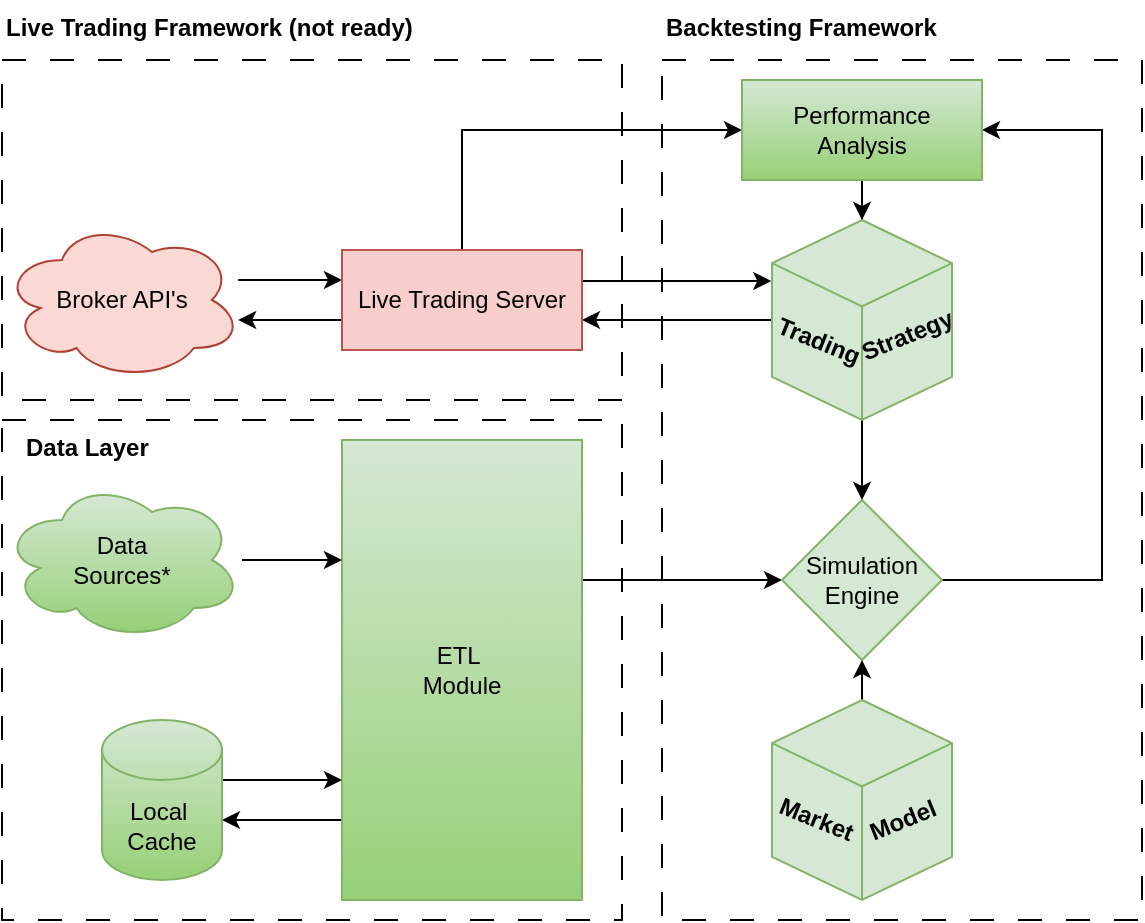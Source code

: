 <mxfile version="21.6.5" type="device">
  <diagram id="0I1qUdLQifCNKVEJpEYY" name="Page-1">
    <mxGraphModel dx="1292" dy="986" grid="1" gridSize="10" guides="1" tooltips="1" connect="1" arrows="1" fold="1" page="1" pageScale="1" pageWidth="850" pageHeight="1100" math="0" shadow="0">
      <root>
        <mxCell id="0" />
        <mxCell id="1" parent="0" />
        <mxCell id="I4oWijkFMOXWtixw3lyl-49" value="" style="rounded=0;whiteSpace=wrap;html=1;dashed=1;dashPattern=12 12;fillColor=none;" vertex="1" parent="1">
          <mxGeometry x="80" y="300" width="310" height="250" as="geometry" />
        </mxCell>
        <mxCell id="I4oWijkFMOXWtixw3lyl-10" value="" style="rounded=0;whiteSpace=wrap;html=1;dashed=1;dashPattern=12 12;fillColor=none;" vertex="1" parent="1">
          <mxGeometry x="410" y="120" width="240" height="430" as="geometry" />
        </mxCell>
        <mxCell id="I4oWijkFMOXWtixw3lyl-13" value="" style="edgeStyle=orthogonalEdgeStyle;rounded=0;orthogonalLoop=1;jettySize=auto;html=1;" edge="1" parent="1">
          <mxGeometry relative="1" as="geometry">
            <mxPoint x="250" y="500" as="sourcePoint" />
            <mxPoint x="190" y="500" as="targetPoint" />
            <Array as="points">
              <mxPoint x="230" y="500" />
              <mxPoint x="230" y="500" />
            </Array>
          </mxGeometry>
        </mxCell>
        <mxCell id="I4oWijkFMOXWtixw3lyl-26" value="" style="edgeStyle=orthogonalEdgeStyle;rounded=0;orthogonalLoop=1;jettySize=auto;html=1;" edge="1" parent="1" source="I4oWijkFMOXWtixw3lyl-3" target="I4oWijkFMOXWtixw3lyl-14">
          <mxGeometry relative="1" as="geometry">
            <Array as="points">
              <mxPoint x="390" y="380" />
              <mxPoint x="390" y="380" />
            </Array>
          </mxGeometry>
        </mxCell>
        <mxCell id="I4oWijkFMOXWtixw3lyl-3" value="ETL&amp;nbsp;&lt;br&gt;Module" style="rounded=0;whiteSpace=wrap;html=1;fillColor=#d5e8d4;strokeColor=#82b366;gradientColor=#97d077;" vertex="1" parent="1">
          <mxGeometry x="250" y="310" width="120" height="230" as="geometry" />
        </mxCell>
        <mxCell id="I4oWijkFMOXWtixw3lyl-6" value="" style="edgeStyle=orthogonalEdgeStyle;rounded=0;orthogonalLoop=1;jettySize=auto;html=1;" edge="1" parent="1" source="I4oWijkFMOXWtixw3lyl-4">
          <mxGeometry relative="1" as="geometry">
            <mxPoint x="250" y="370" as="targetPoint" />
            <Array as="points">
              <mxPoint x="250" y="370" />
            </Array>
          </mxGeometry>
        </mxCell>
        <mxCell id="I4oWijkFMOXWtixw3lyl-4" value="Data &lt;br&gt;Sources*" style="ellipse;shape=cloud;whiteSpace=wrap;html=1;fillColor=#d5e8d4;strokeColor=#82b366;gradientColor=#97d077;" vertex="1" parent="1">
          <mxGeometry x="80" y="330" width="120" height="80" as="geometry" />
        </mxCell>
        <mxCell id="I4oWijkFMOXWtixw3lyl-35" value="" style="edgeStyle=orthogonalEdgeStyle;rounded=0;orthogonalLoop=1;jettySize=auto;html=1;" edge="1" parent="1" source="I4oWijkFMOXWtixw3lyl-5" target="I4oWijkFMOXWtixw3lyl-34">
          <mxGeometry relative="1" as="geometry">
            <Array as="points">
              <mxPoint x="230" y="230" />
              <mxPoint x="230" y="230" />
            </Array>
          </mxGeometry>
        </mxCell>
        <mxCell id="I4oWijkFMOXWtixw3lyl-5" value="Broker API&#39;s" style="ellipse;shape=cloud;whiteSpace=wrap;html=1;fillColor=#fad9d5;strokeColor=#ae4132;" vertex="1" parent="1">
          <mxGeometry x="80" y="200" width="120" height="80" as="geometry" />
        </mxCell>
        <mxCell id="I4oWijkFMOXWtixw3lyl-39" value="" style="edgeStyle=orthogonalEdgeStyle;rounded=0;orthogonalLoop=1;jettySize=auto;html=1;" edge="1" parent="1">
          <mxGeometry relative="1" as="geometry">
            <mxPoint x="190" y="480" as="sourcePoint" />
            <mxPoint x="250" y="480" as="targetPoint" />
            <Array as="points">
              <mxPoint x="240" y="480" />
              <mxPoint x="240" y="480" />
            </Array>
          </mxGeometry>
        </mxCell>
        <mxCell id="I4oWijkFMOXWtixw3lyl-12" value="Local&amp;nbsp;&lt;br&gt;Cache" style="shape=cylinder3;whiteSpace=wrap;html=1;boundedLbl=1;backgroundOutline=1;size=15;fillColor=#d5e8d4;gradientColor=#97d077;strokeColor=#82b366;" vertex="1" parent="1">
          <mxGeometry x="130" y="450" width="60" height="80" as="geometry" />
        </mxCell>
        <mxCell id="I4oWijkFMOXWtixw3lyl-44" style="edgeStyle=orthogonalEdgeStyle;rounded=0;orthogonalLoop=1;jettySize=auto;html=1;exitX=1;exitY=0.5;exitDx=0;exitDy=0;entryX=1;entryY=0.5;entryDx=0;entryDy=0;" edge="1" parent="1" source="I4oWijkFMOXWtixw3lyl-14" target="I4oWijkFMOXWtixw3lyl-27">
          <mxGeometry relative="1" as="geometry">
            <Array as="points">
              <mxPoint x="630" y="380" />
              <mxPoint x="630" y="155" />
            </Array>
          </mxGeometry>
        </mxCell>
        <mxCell id="I4oWijkFMOXWtixw3lyl-14" value="Simulation Engine" style="rhombus;whiteSpace=wrap;html=1;fillColor=#d5e8d4;strokeColor=#82b366;" vertex="1" parent="1">
          <mxGeometry x="470" y="340" width="80" height="80" as="geometry" />
        </mxCell>
        <mxCell id="I4oWijkFMOXWtixw3lyl-24" style="edgeStyle=orthogonalEdgeStyle;rounded=0;orthogonalLoop=1;jettySize=auto;html=1;entryX=0.5;entryY=1;entryDx=0;entryDy=0;exitX=0.5;exitY=0;exitDx=0;exitDy=0;exitPerimeter=0;" edge="1" parent="1" source="I4oWijkFMOXWtixw3lyl-16" target="I4oWijkFMOXWtixw3lyl-14">
          <mxGeometry relative="1" as="geometry">
            <mxPoint x="480" y="450" as="sourcePoint" />
            <Array as="points" />
          </mxGeometry>
        </mxCell>
        <mxCell id="I4oWijkFMOXWtixw3lyl-25" style="edgeStyle=orthogonalEdgeStyle;rounded=0;orthogonalLoop=1;jettySize=auto;html=1;exitX=0.5;exitY=1;exitDx=0;exitDy=0;exitPerimeter=0;entryX=0.5;entryY=0;entryDx=0;entryDy=0;" edge="1" parent="1" source="I4oWijkFMOXWtixw3lyl-18" target="I4oWijkFMOXWtixw3lyl-14">
          <mxGeometry relative="1" as="geometry">
            <Array as="points">
              <mxPoint x="510" y="300" />
            </Array>
          </mxGeometry>
        </mxCell>
        <mxCell id="I4oWijkFMOXWtixw3lyl-38" value="" style="edgeStyle=orthogonalEdgeStyle;rounded=0;orthogonalLoop=1;jettySize=auto;html=1;" edge="1" parent="1" source="I4oWijkFMOXWtixw3lyl-18" target="I4oWijkFMOXWtixw3lyl-34">
          <mxGeometry relative="1" as="geometry">
            <Array as="points">
              <mxPoint x="380" y="250" />
              <mxPoint x="380" y="250" />
            </Array>
          </mxGeometry>
        </mxCell>
        <mxCell id="I4oWijkFMOXWtixw3lyl-36" value="" style="edgeStyle=orthogonalEdgeStyle;rounded=0;orthogonalLoop=1;jettySize=auto;html=1;" edge="1" parent="1" source="I4oWijkFMOXWtixw3lyl-34" target="I4oWijkFMOXWtixw3lyl-5">
          <mxGeometry relative="1" as="geometry">
            <Array as="points">
              <mxPoint x="230" y="250" />
              <mxPoint x="230" y="250" />
            </Array>
          </mxGeometry>
        </mxCell>
        <mxCell id="I4oWijkFMOXWtixw3lyl-37" value="" style="edgeStyle=orthogonalEdgeStyle;rounded=0;orthogonalLoop=1;jettySize=auto;html=1;entryX=-0.004;entryY=0.305;entryDx=0;entryDy=0;entryPerimeter=0;" edge="1" parent="1" source="I4oWijkFMOXWtixw3lyl-34" target="I4oWijkFMOXWtixw3lyl-18">
          <mxGeometry relative="1" as="geometry">
            <mxPoint x="445" y="230" as="targetPoint" />
            <Array as="points">
              <mxPoint x="418" y="231" />
            </Array>
          </mxGeometry>
        </mxCell>
        <mxCell id="I4oWijkFMOXWtixw3lyl-45" style="edgeStyle=orthogonalEdgeStyle;rounded=0;orthogonalLoop=1;jettySize=auto;html=1;entryX=0;entryY=0.5;entryDx=0;entryDy=0;exitX=0.5;exitY=0;exitDx=0;exitDy=0;" edge="1" parent="1" source="I4oWijkFMOXWtixw3lyl-34" target="I4oWijkFMOXWtixw3lyl-27">
          <mxGeometry relative="1" as="geometry">
            <Array as="points">
              <mxPoint x="310" y="155" />
            </Array>
          </mxGeometry>
        </mxCell>
        <mxCell id="I4oWijkFMOXWtixw3lyl-34" value="Live Trading Server" style="rounded=0;whiteSpace=wrap;html=1;fillColor=#f8cecc;strokeColor=#b85450;" vertex="1" parent="1">
          <mxGeometry x="250" y="215" width="120" height="50" as="geometry" />
        </mxCell>
        <mxCell id="I4oWijkFMOXWtixw3lyl-11" value="&lt;div style=&quot;text-align: center;&quot;&gt;&lt;span style=&quot;background-color: initial;&quot;&gt;Backtesting Framework&lt;/span&gt;&lt;/div&gt;" style="text;whiteSpace=wrap;html=1;fontStyle=1" vertex="1" parent="1">
          <mxGeometry x="410" y="90" width="170" height="23" as="geometry" />
        </mxCell>
        <mxCell id="I4oWijkFMOXWtixw3lyl-46" value="" style="edgeStyle=orthogonalEdgeStyle;rounded=0;orthogonalLoop=1;jettySize=auto;html=1;entryX=0.5;entryY=0;entryDx=0;entryDy=0;entryPerimeter=0;" edge="1" parent="1" source="I4oWijkFMOXWtixw3lyl-27" target="I4oWijkFMOXWtixw3lyl-18">
          <mxGeometry relative="1" as="geometry" />
        </mxCell>
        <mxCell id="I4oWijkFMOXWtixw3lyl-27" value="Performance&lt;br&gt;Analysis" style="rounded=0;whiteSpace=wrap;html=1;fillColor=#d5e8d4;strokeColor=#82b366;gradientColor=#97d077;" vertex="1" parent="1">
          <mxGeometry x="450" y="130" width="120" height="50" as="geometry" />
        </mxCell>
        <mxCell id="I4oWijkFMOXWtixw3lyl-41" value="" style="group" vertex="1" connectable="0" parent="1">
          <mxGeometry x="465" y="440" width="90" height="100" as="geometry" />
        </mxCell>
        <mxCell id="I4oWijkFMOXWtixw3lyl-16" value="" style="html=1;whiteSpace=wrap;shape=isoCube2;backgroundOutline=1;isoAngle=15;fillColor=#d5e8d4;strokeColor=#82b366;" vertex="1" parent="I4oWijkFMOXWtixw3lyl-41">
          <mxGeometry width="90" height="100" as="geometry" />
        </mxCell>
        <mxCell id="I4oWijkFMOXWtixw3lyl-32" value="" style="group" vertex="1" connectable="0" parent="I4oWijkFMOXWtixw3lyl-41">
          <mxGeometry x="0.0" y="38.736" width="87.579" height="34.528" as="geometry" />
        </mxCell>
        <mxCell id="I4oWijkFMOXWtixw3lyl-30" value="&lt;div style=&quot;text-align: center;&quot;&gt;&lt;span style=&quot;background-color: initial;&quot;&gt;Market&lt;/span&gt;&lt;/div&gt;" style="text;whiteSpace=wrap;html=1;fontStyle=1;rotation=22;" vertex="1" parent="I4oWijkFMOXWtixw3lyl-32">
          <mxGeometry x="2.29" y="6.764" width="40" height="20" as="geometry" />
        </mxCell>
        <mxCell id="I4oWijkFMOXWtixw3lyl-31" value="&lt;div style=&quot;text-align: center;&quot;&gt;&lt;span style=&quot;background-color: initial;&quot;&gt;Model&lt;/span&gt;&lt;/div&gt;" style="text;whiteSpace=wrap;html=1;fontStyle=1;rotation=338;" vertex="1" parent="I4oWijkFMOXWtixw3lyl-32">
          <mxGeometry x="45.29" y="7.764" width="40" height="20" as="geometry" />
        </mxCell>
        <mxCell id="I4oWijkFMOXWtixw3lyl-42" value="" style="group" vertex="1" connectable="0" parent="1">
          <mxGeometry x="464.0" y="200" width="91.0" height="100" as="geometry" />
        </mxCell>
        <mxCell id="I4oWijkFMOXWtixw3lyl-18" value="" style="html=1;whiteSpace=wrap;shape=isoCube2;backgroundOutline=1;isoAngle=15;fillColor=#d5e8d4;strokeColor=#82b366;" vertex="1" parent="I4oWijkFMOXWtixw3lyl-42">
          <mxGeometry x="1.0" width="90" height="100" as="geometry" />
        </mxCell>
        <mxCell id="I4oWijkFMOXWtixw3lyl-33" value="" style="group" vertex="1" connectable="0" parent="I4oWijkFMOXWtixw3lyl-42">
          <mxGeometry y="38.736" width="84.579" height="34.528" as="geometry" />
        </mxCell>
        <mxCell id="I4oWijkFMOXWtixw3lyl-21" value="&lt;div style=&quot;text-align: center;&quot;&gt;&lt;span style=&quot;background-color: initial;&quot;&gt;Trading&lt;/span&gt;&lt;/div&gt;" style="text;whiteSpace=wrap;html=1;fontStyle=1;rotation=22;" vertex="1" parent="I4oWijkFMOXWtixw3lyl-33">
          <mxGeometry x="2.29" y="6.764" width="40" height="20" as="geometry" />
        </mxCell>
        <mxCell id="I4oWijkFMOXWtixw3lyl-23" value="&lt;div style=&quot;text-align: center;&quot;&gt;&lt;span style=&quot;background-color: initial;&quot;&gt;Strategy&lt;/span&gt;&lt;/div&gt;" style="text;whiteSpace=wrap;html=1;fontStyle=1;rotation=338;" vertex="1" parent="I4oWijkFMOXWtixw3lyl-33">
          <mxGeometry x="42.29" y="7.764" width="40" height="20" as="geometry" />
        </mxCell>
        <mxCell id="I4oWijkFMOXWtixw3lyl-47" value="" style="rounded=0;whiteSpace=wrap;html=1;dashed=1;dashPattern=12 12;fillColor=none;" vertex="1" parent="1">
          <mxGeometry x="80" y="120" width="310" height="170" as="geometry" />
        </mxCell>
        <mxCell id="I4oWijkFMOXWtixw3lyl-48" value="&lt;div style=&quot;text-align: center;&quot;&gt;&lt;span style=&quot;background-color: initial;&quot;&gt;Live Trading Framework (not ready)&lt;/span&gt;&lt;/div&gt;" style="text;whiteSpace=wrap;html=1;fontStyle=1" vertex="1" parent="1">
          <mxGeometry x="80" y="90" width="230" height="23" as="geometry" />
        </mxCell>
        <mxCell id="I4oWijkFMOXWtixw3lyl-50" value="&lt;div style=&quot;text-align: center;&quot;&gt;&lt;span style=&quot;background-color: initial;&quot;&gt;Data Layer&lt;/span&gt;&lt;/div&gt;" style="text;whiteSpace=wrap;html=1;fontStyle=1" vertex="1" parent="1">
          <mxGeometry x="90" y="300" width="230" height="23" as="geometry" />
        </mxCell>
      </root>
    </mxGraphModel>
  </diagram>
</mxfile>
